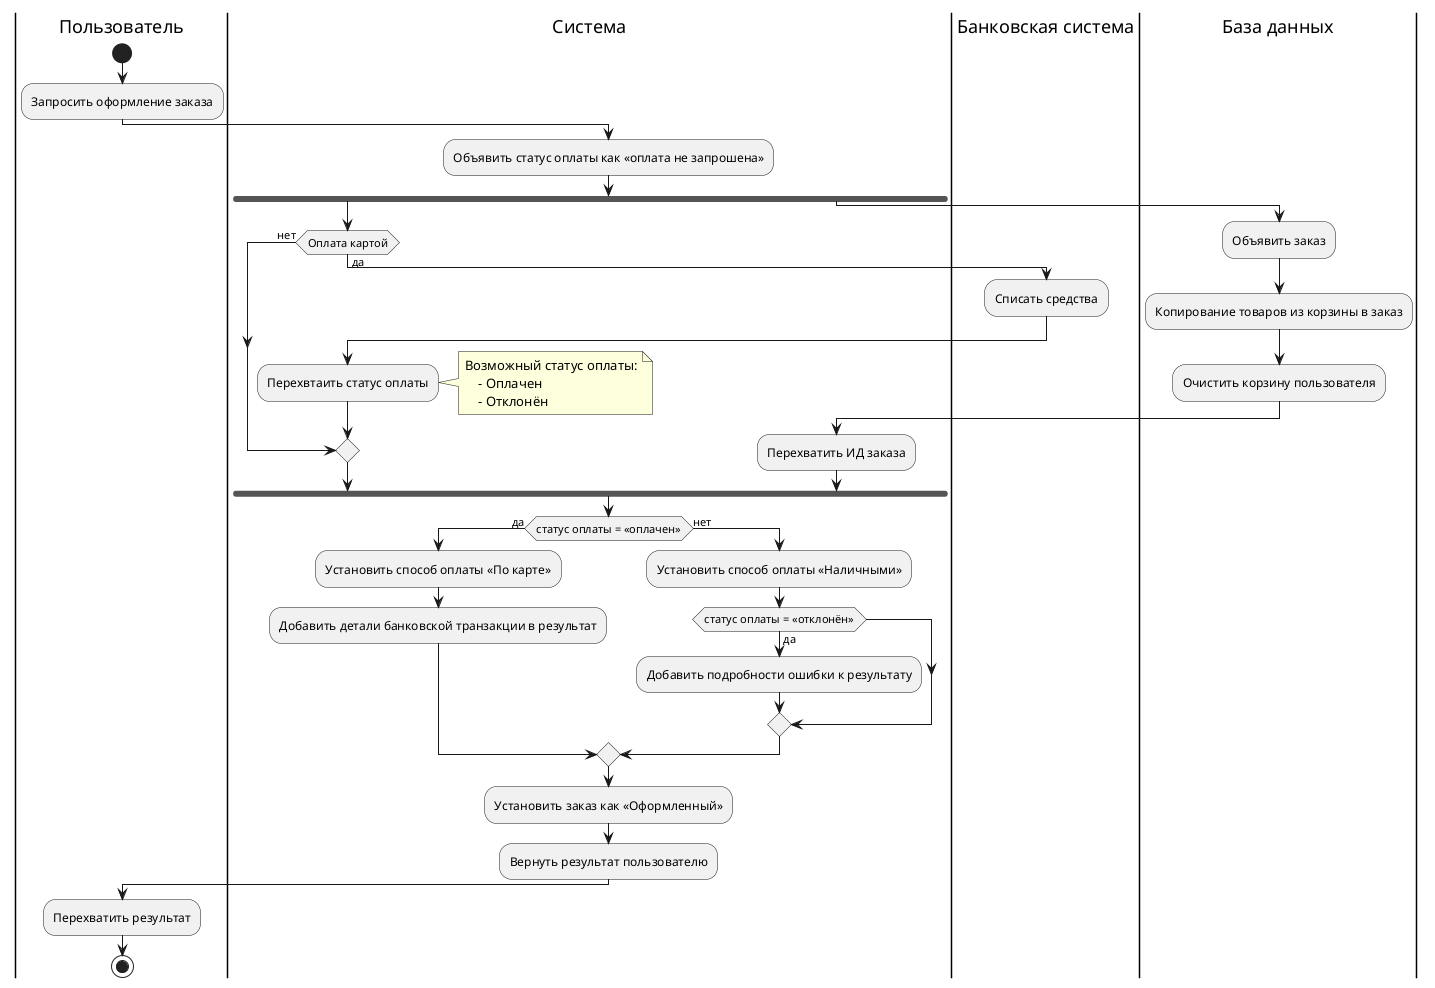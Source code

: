 @startuml

|Пользователь|
start
:Запросить оформление заказа;

|Система|
:Объявить статус оплаты как «оплата не запрошена»;
fork
    if (Оплата картой) then (нет)
        |Система|
    else (да)
        |Банковская система|
        :Списать средства;
        |Система|
        :Перехвтаить статус оплаты;
        note right
            Возможный статус оплаты:
                - Оплачен
                - Отклонён
        end note
    endif
fork again
    |База данных|
    :Объявить заказ;
    :Копирование товаров из корзины в заказ;
    :Очистить корзину пользователя;
    |Система|
    :Перехватить ИД заказа;
end fork

if (статус оплаты = «оплачен») then (да)
    :Установить способ оплаты «По карте»;
    :Добавить детали банковской транзакции в результат;
else (нет)
    :Установить способ оплаты «Наличными»;
    if (статус оплаты = «отклонён») then (да)
        :Добавить подробности ошибки к результату;
    endif
endif

:Установить заказ как «Оформленный»;
:Вернуть результат пользователю;
|Пользователь|
:Перехватить результат;
stop

@enduml